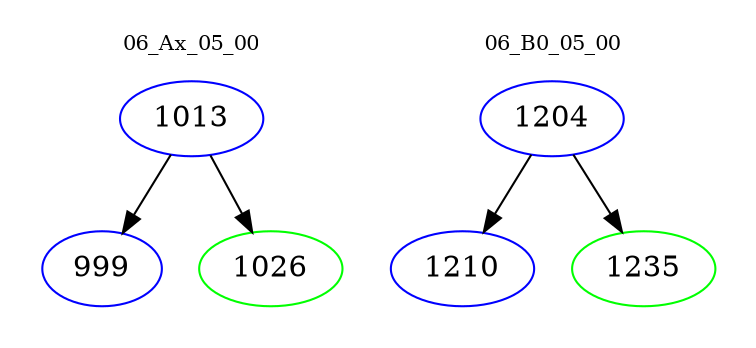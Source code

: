 digraph{
subgraph cluster_0 {
color = white
label = "06_Ax_05_00";
fontsize=10;
T0_1013 [label="1013", color="blue"]
T0_1013 -> T0_999 [color="black"]
T0_999 [label="999", color="blue"]
T0_1013 -> T0_1026 [color="black"]
T0_1026 [label="1026", color="green"]
}
subgraph cluster_1 {
color = white
label = "06_B0_05_00";
fontsize=10;
T1_1204 [label="1204", color="blue"]
T1_1204 -> T1_1210 [color="black"]
T1_1210 [label="1210", color="blue"]
T1_1204 -> T1_1235 [color="black"]
T1_1235 [label="1235", color="green"]
}
}
